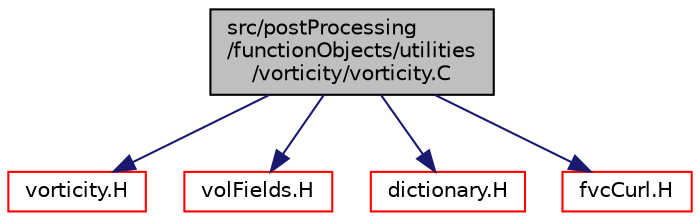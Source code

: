 digraph "src/postProcessing/functionObjects/utilities/vorticity/vorticity.C"
{
  bgcolor="transparent";
  edge [fontname="Helvetica",fontsize="10",labelfontname="Helvetica",labelfontsize="10"];
  node [fontname="Helvetica",fontsize="10",shape=record];
  Node1 [label="src/postProcessing\l/functionObjects/utilities\l/vorticity/vorticity.C",height=0.2,width=0.4,color="black", fillcolor="grey75", style="filled", fontcolor="black"];
  Node1 -> Node2 [color="midnightblue",fontsize="10",style="solid",fontname="Helvetica"];
  Node2 [label="vorticity.H",height=0.2,width=0.4,color="red",URL="$a09546.html"];
  Node1 -> Node3 [color="midnightblue",fontsize="10",style="solid",fontname="Helvetica"];
  Node3 [label="volFields.H",height=0.2,width=0.4,color="red",URL="$a05734.html"];
  Node1 -> Node4 [color="midnightblue",fontsize="10",style="solid",fontname="Helvetica"];
  Node4 [label="dictionary.H",height=0.2,width=0.4,color="red",URL="$a07811.html"];
  Node1 -> Node5 [color="midnightblue",fontsize="10",style="solid",fontname="Helvetica"];
  Node5 [label="fvcCurl.H",height=0.2,width=0.4,color="red",URL="$a05800.html",tooltip="Calculate the curl of the given volField by constructing the Hodge-dual of the symmetric part of the ..."];
}
